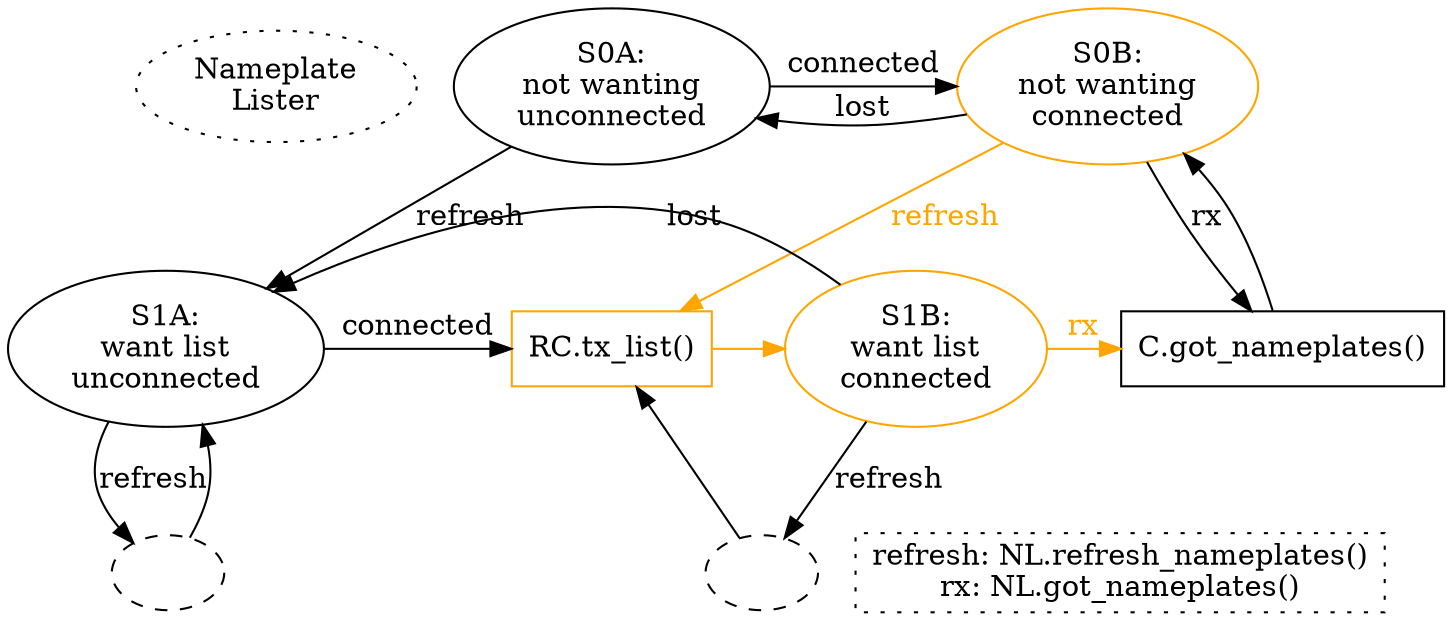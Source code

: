 digraph {
        {rank=same; title S0A S0B}
        title [label="Nameplate\nLister" style="dotted"]

        S0A [label="S0A:\nnot wanting\nunconnected"]
        S0B [label="S0B:\nnot wanting\nconnected" color="orange"]

        S0A -> S0B [label="connected"]
        S0B -> S0A [label="lost"]

        S0A -> S1A [label="refresh"]
        S0B -> P_tx [label="refresh" color="orange" fontcolor="orange"]

        S0A -> P_tx [style="invis"]

        {rank=same; S1A P_tx S1B P_notify}

        S1A [label="S1A:\nwant list\nunconnected"]
        S1B [label="S1B:\nwant list\nconnected" color="orange"]

        S1A -> P_tx [label="connected"]
        P_tx [shape="box" label="RC.tx_list()" color="orange"]
        P_tx -> S1B [color="orange"]
        S1B -> S1A [label="lost"]

        S1A -> foo [label="refresh"]
        foo [label="" style="dashed"]
        foo -> S1A

        S1B -> foo2 [label="refresh"]
        foo2 [label="" style="dashed"]
        foo2 -> P_tx

        S0B -> P_notify [label="rx"]
        S1B -> P_notify [label="rx" color="orange" fontcolor="orange"]
        P_notify [shape="box" label="C.got_nameplates()"]
        P_notify -> S0B

        {rank=same; foo foo2 legend}
        legend [shape="box" style="dotted"
                label="refresh: NL.refresh_nameplates()\nrx: NL.got_nameplates()"]
}
